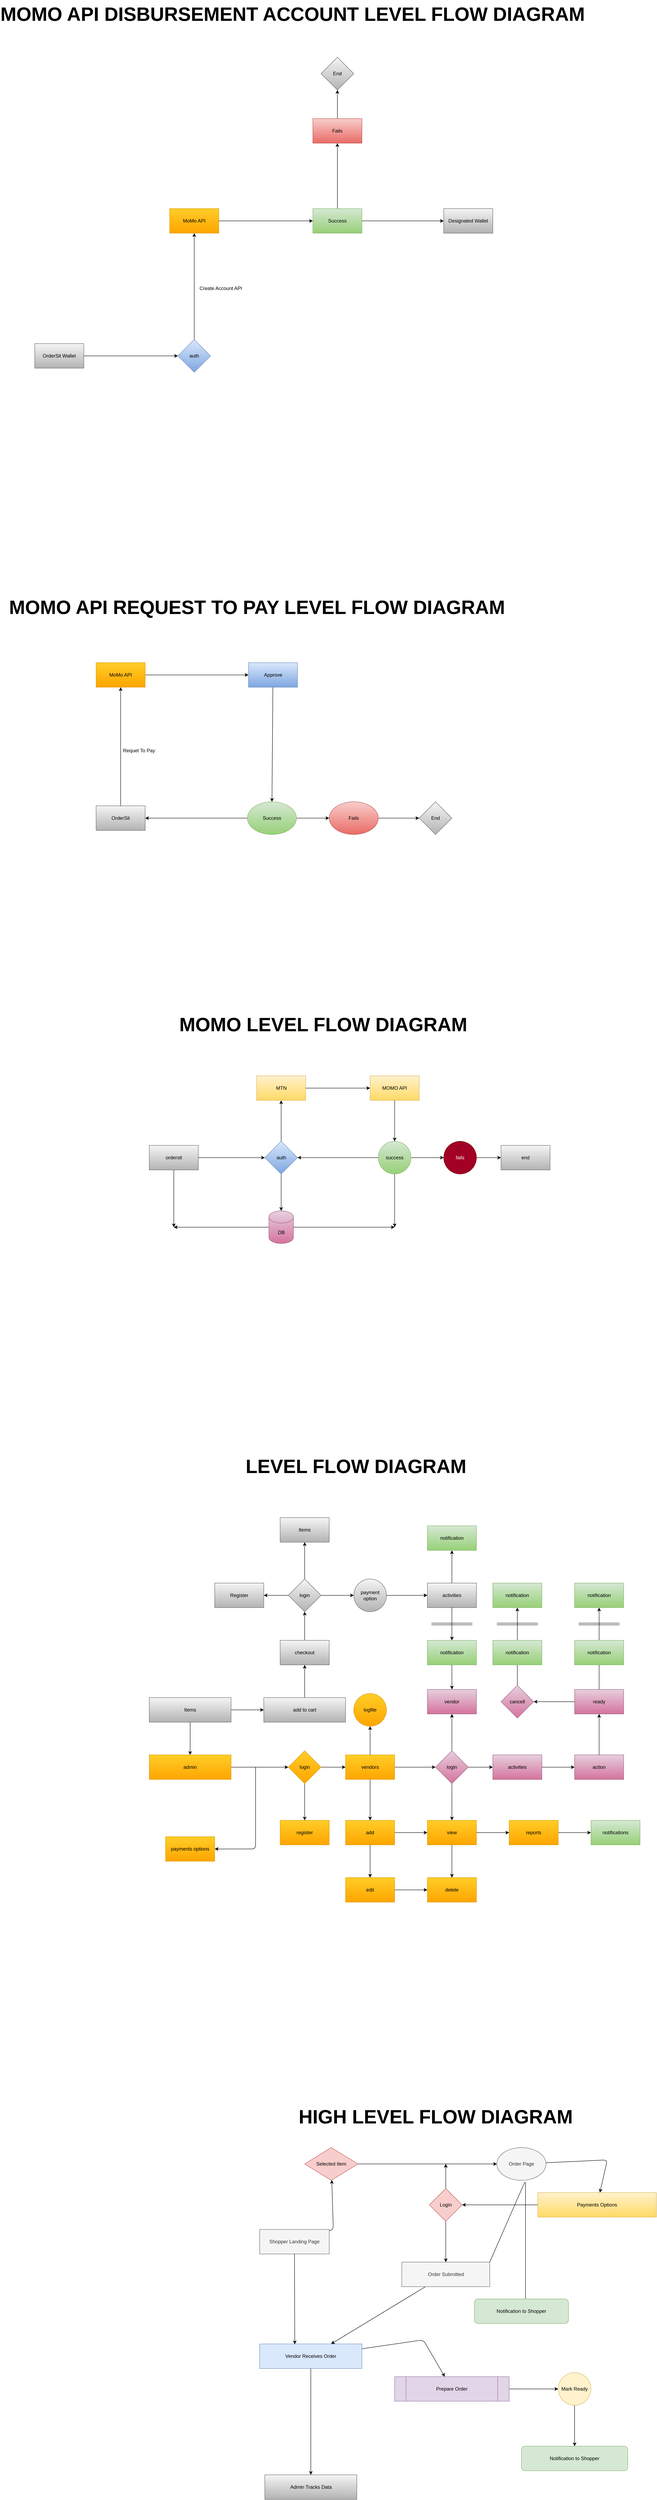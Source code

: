 <mxfile>
    <diagram id="eJ7p1lDQb9AchdX2ezVD" name="Page-1">
        <mxGraphModel dx="2584" dy="6694" grid="1" gridSize="10" guides="1" tooltips="1" connect="1" arrows="1" fold="1" page="1" pageScale="1" pageWidth="850" pageHeight="1100" math="0" shadow="0">
            <root>
                <mxCell id="0"/>
                <mxCell id="1" parent="0"/>
                <mxCell id="4" value="" style="edgeStyle=none;html=1;" edge="1" parent="1" source="2" target="3">
                    <mxGeometry relative="1" as="geometry">
                        <Array as="points">
                            <mxPoint x="50" y="210"/>
                        </Array>
                    </mxGeometry>
                </mxCell>
                <mxCell id="2" value="Shopper Landing Page" style="rounded=0;whiteSpace=wrap;html=1;fillColor=#f5f5f5;fontColor=#333333;strokeColor=#666666;" vertex="1" parent="1">
                    <mxGeometry x="-130" y="210" width="170" height="60" as="geometry"/>
                </mxCell>
                <mxCell id="9" value="" style="edgeStyle=none;html=1;" edge="1" parent="1" source="3" target="11">
                    <mxGeometry relative="1" as="geometry">
                        <mxPoint x="570" y="80" as="targetPoint"/>
                    </mxGeometry>
                </mxCell>
                <mxCell id="3" value="Selected Item" style="rhombus;whiteSpace=wrap;html=1;rounded=0;fillColor=#f8cecc;strokeColor=#b85450;" vertex="1" parent="1">
                    <mxGeometry x="-20" y="10" width="130" height="80" as="geometry"/>
                </mxCell>
                <mxCell id="13" value="" style="edgeStyle=none;html=1;" edge="1" parent="1" source="11" target="12">
                    <mxGeometry relative="1" as="geometry">
                        <Array as="points">
                            <mxPoint x="720" y="40"/>
                        </Array>
                    </mxGeometry>
                </mxCell>
                <mxCell id="11" value="Order Page" style="ellipse;whiteSpace=wrap;html=1;fillColor=#f5f5f5;fontColor=#333333;strokeColor=#666666;" vertex="1" parent="1">
                    <mxGeometry x="450" y="10" width="120" height="80" as="geometry"/>
                </mxCell>
                <mxCell id="15" value="" style="edgeStyle=none;html=1;" edge="1" parent="1" source="12" target="14">
                    <mxGeometry relative="1" as="geometry"/>
                </mxCell>
                <mxCell id="12" value="Payments Options" style="whiteSpace=wrap;html=1;fillColor=#fff2cc;gradientColor=#ffd966;strokeColor=#d6b656;" vertex="1" parent="1">
                    <mxGeometry x="550" y="120" width="290" height="60" as="geometry"/>
                </mxCell>
                <mxCell id="16" style="edgeStyle=none;html=1;" edge="1" parent="1" source="14">
                    <mxGeometry relative="1" as="geometry">
                        <mxPoint x="325" y="50" as="targetPoint"/>
                    </mxGeometry>
                </mxCell>
                <mxCell id="18" value="" style="edgeStyle=none;html=1;" edge="1" parent="1" source="14" target="17">
                    <mxGeometry relative="1" as="geometry"/>
                </mxCell>
                <mxCell id="14" value="Login" style="rhombus;whiteSpace=wrap;html=1;fillColor=#f8cecc;strokeColor=#b85450;" vertex="1" parent="1">
                    <mxGeometry x="285" y="110" width="80" height="80" as="geometry"/>
                </mxCell>
                <mxCell id="21" style="edgeStyle=none;html=1;" edge="1" parent="1" source="17" target="22">
                    <mxGeometry relative="1" as="geometry">
                        <mxPoint x="40" y="520" as="targetPoint"/>
                    </mxGeometry>
                </mxCell>
                <mxCell id="17" value="Order Submitted" style="whiteSpace=wrap;html=1;fillColor=#f5f5f5;fontColor=#333333;strokeColor=#666666;" vertex="1" parent="1">
                    <mxGeometry x="217.5" y="290" width="215" height="60" as="geometry"/>
                </mxCell>
                <mxCell id="19" style="edgeStyle=none;html=1;exitX=1;exitY=0;exitDx=0;exitDy=0;entryX=0.543;entryY=0.167;entryDx=0;entryDy=0;entryPerimeter=0;" edge="1" parent="1" source="17" target="20">
                    <mxGeometry relative="1" as="geometry">
                        <mxPoint x="520" y="290" as="targetPoint"/>
                        <Array as="points">
                            <mxPoint x="520" y="90"/>
                        </Array>
                    </mxGeometry>
                </mxCell>
                <mxCell id="20" value="Notification to Shopper" style="rounded=1;whiteSpace=wrap;html=1;fillColor=#d5e8d4;strokeColor=#82b366;" vertex="1" parent="1">
                    <mxGeometry x="395" y="380" width="230" height="60" as="geometry"/>
                </mxCell>
                <mxCell id="23" style="edgeStyle=none;html=1;" edge="1" parent="1" source="22" target="24">
                    <mxGeometry relative="1" as="geometry">
                        <mxPoint x="300" y="600" as="targetPoint"/>
                        <Array as="points">
                            <mxPoint x="270" y="480"/>
                        </Array>
                    </mxGeometry>
                </mxCell>
                <mxCell id="36" style="edgeStyle=none;html=1;entryX=0.5;entryY=0;entryDx=0;entryDy=0;" edge="1" parent="1" source="22" target="31">
                    <mxGeometry relative="1" as="geometry"/>
                </mxCell>
                <mxCell id="22" value="Vendor Receives Order" style="rounded=0;whiteSpace=wrap;html=1;fillColor=#dae8fc;strokeColor=#6c8ebf;" vertex="1" parent="1">
                    <mxGeometry x="-130" y="490" width="250" height="60" as="geometry"/>
                </mxCell>
                <mxCell id="25" style="edgeStyle=none;html=1;exitX=1;exitY=0.5;exitDx=0;exitDy=0;" edge="1" parent="1" source="24" target="26">
                    <mxGeometry relative="1" as="geometry">
                        <mxPoint x="640" y="600" as="targetPoint"/>
                    </mxGeometry>
                </mxCell>
                <mxCell id="24" value="Prepare Order" style="shape=process;whiteSpace=wrap;html=1;backgroundOutline=1;fillColor=#e1d5e7;strokeColor=#9673a6;" vertex="1" parent="1">
                    <mxGeometry x="200" y="570" width="280" height="60" as="geometry"/>
                </mxCell>
                <mxCell id="28" value="" style="edgeStyle=none;html=1;" edge="1" parent="1" source="26" target="27">
                    <mxGeometry relative="1" as="geometry"/>
                </mxCell>
                <mxCell id="26" value="Mark Ready" style="ellipse;whiteSpace=wrap;html=1;aspect=fixed;fillColor=#fff2cc;strokeColor=#d6b656;" vertex="1" parent="1">
                    <mxGeometry x="600" y="560" width="80" height="80" as="geometry"/>
                </mxCell>
                <mxCell id="27" value="Notification to Shopper" style="rounded=1;whiteSpace=wrap;html=1;fillColor=#d5e8d4;strokeColor=#82b366;" vertex="1" parent="1">
                    <mxGeometry x="510" y="740" width="260" height="60" as="geometry"/>
                </mxCell>
                <mxCell id="29" value="HIGH LEVEL FLOW DIAGRAM" style="text;html=1;align=center;verticalAlign=middle;resizable=0;points=[];autosize=1;strokeColor=none;fillColor=none;fontStyle=1;fontSize=47;" vertex="1" parent="1">
                    <mxGeometry x="-40" y="-100" width="680" height="70" as="geometry"/>
                </mxCell>
                <mxCell id="31" value="Admin Tracks Data" style="rounded=0;whiteSpace=wrap;html=1;fillColor=#f5f5f5;gradientColor=#b3b3b3;strokeColor=#666666;" vertex="1" parent="1">
                    <mxGeometry x="-117.5" y="810" width="225" height="60" as="geometry"/>
                </mxCell>
                <mxCell id="35" style="edgeStyle=none;html=1;entryX=0.343;entryY=0.013;entryDx=0;entryDy=0;entryPerimeter=0;" edge="1" parent="1" source="2" target="22">
                    <mxGeometry relative="1" as="geometry"/>
                </mxCell>
                <mxCell id="39" value="" style="edgeStyle=none;html=1;" edge="1" parent="1" source="37" target="38">
                    <mxGeometry relative="1" as="geometry"/>
                </mxCell>
                <mxCell id="41" value="" style="edgeStyle=none;html=1;" edge="1" parent="1" source="37" target="40">
                    <mxGeometry relative="1" as="geometry"/>
                </mxCell>
                <mxCell id="37" value="Items" style="rounded=0;whiteSpace=wrap;html=1;fillColor=#f5f5f5;gradientColor=#b3b3b3;strokeColor=#666666;" vertex="1" parent="1">
                    <mxGeometry x="-400" y="-1090" width="200" height="60" as="geometry"/>
                </mxCell>
                <mxCell id="77" value="" style="edgeStyle=none;html=1;" edge="1" parent="1" source="38" target="76">
                    <mxGeometry relative="1" as="geometry"/>
                </mxCell>
                <mxCell id="38" value="add to cart" style="rounded=0;whiteSpace=wrap;html=1;fillColor=#f5f5f5;gradientColor=#b3b3b3;strokeColor=#666666;" vertex="1" parent="1">
                    <mxGeometry x="-120" y="-1090" width="200" height="60" as="geometry"/>
                </mxCell>
                <mxCell id="43" value="" style="edgeStyle=none;html=1;" edge="1" parent="1" source="40" target="42">
                    <mxGeometry relative="1" as="geometry"/>
                </mxCell>
                <mxCell id="122" value="" style="edgeStyle=none;html=1;" edge="1" parent="1" target="121">
                    <mxGeometry relative="1" as="geometry">
                        <mxPoint x="-140" y="-920" as="sourcePoint"/>
                        <Array as="points">
                            <mxPoint x="-140" y="-720"/>
                        </Array>
                    </mxGeometry>
                </mxCell>
                <mxCell id="40" value="admin" style="rounded=0;whiteSpace=wrap;html=1;fillColor=#ffcd28;gradientColor=#ffa500;strokeColor=#d79b00;" vertex="1" parent="1">
                    <mxGeometry x="-400" y="-950" width="200" height="60" as="geometry"/>
                </mxCell>
                <mxCell id="45" value="" style="edgeStyle=none;html=1;" edge="1" parent="1" source="42" target="44">
                    <mxGeometry relative="1" as="geometry"/>
                </mxCell>
                <mxCell id="114" value="" style="edgeStyle=none;html=1;" edge="1" parent="1" source="42" target="113">
                    <mxGeometry relative="1" as="geometry"/>
                </mxCell>
                <mxCell id="42" value="login" style="rhombus;whiteSpace=wrap;html=1;rounded=0;fillColor=#ffcd28;gradientColor=#ffa500;strokeColor=#d79b00;" vertex="1" parent="1">
                    <mxGeometry x="-60" y="-960" width="80" height="80" as="geometry"/>
                </mxCell>
                <mxCell id="47" value="" style="edgeStyle=none;html=1;" edge="1" parent="1" source="44" target="46">
                    <mxGeometry relative="1" as="geometry"/>
                </mxCell>
                <mxCell id="49" value="" style="edgeStyle=none;html=1;" edge="1" parent="1" source="44" target="48">
                    <mxGeometry relative="1" as="geometry"/>
                </mxCell>
                <mxCell id="116" value="" style="edgeStyle=none;html=1;" edge="1" parent="1" source="44" target="115">
                    <mxGeometry relative="1" as="geometry"/>
                </mxCell>
                <mxCell id="44" value="vendors" style="whiteSpace=wrap;html=1;rounded=0;fillColor=#ffcd28;gradientColor=#ffa500;strokeColor=#d79b00;" vertex="1" parent="1">
                    <mxGeometry x="80" y="-950" width="120" height="60" as="geometry"/>
                </mxCell>
                <mxCell id="46" value="logfile" style="ellipse;whiteSpace=wrap;html=1;rounded=0;fillColor=#ffcd28;gradientColor=#ffa500;strokeColor=#d79b00;" vertex="1" parent="1">
                    <mxGeometry x="100" y="-1100" width="80" height="80" as="geometry"/>
                </mxCell>
                <mxCell id="51" value="" style="edgeStyle=none;html=1;" edge="1" parent="1" source="48" target="50">
                    <mxGeometry relative="1" as="geometry"/>
                </mxCell>
                <mxCell id="59" value="" style="edgeStyle=none;html=1;" edge="1" parent="1" source="48" target="58">
                    <mxGeometry relative="1" as="geometry"/>
                </mxCell>
                <mxCell id="61" value="" style="edgeStyle=none;html=1;" edge="1" parent="1" source="48" target="60">
                    <mxGeometry relative="1" as="geometry"/>
                </mxCell>
                <mxCell id="48" value="login" style="rhombus;whiteSpace=wrap;html=1;rounded=0;fillColor=#e6d0de;gradientColor=#d5739d;strokeColor=#996185;" vertex="1" parent="1">
                    <mxGeometry x="300" y="-960" width="80" height="80" as="geometry"/>
                </mxCell>
                <mxCell id="69" value="" style="edgeStyle=none;html=1;" edge="1" parent="1" source="50" target="68">
                    <mxGeometry relative="1" as="geometry"/>
                </mxCell>
                <mxCell id="71" value="" style="edgeStyle=none;html=1;" edge="1" parent="1" source="50" target="70">
                    <mxGeometry relative="1" as="geometry"/>
                </mxCell>
                <mxCell id="50" value="view" style="whiteSpace=wrap;html=1;rounded=0;fillColor=#ffcd28;gradientColor=#ffa500;strokeColor=#d79b00;" vertex="1" parent="1">
                    <mxGeometry x="280" y="-790" width="120" height="60" as="geometry"/>
                </mxCell>
                <mxCell id="58" value="vendor" style="whiteSpace=wrap;html=1;rounded=0;fillColor=#e6d0de;gradientColor=#d5739d;strokeColor=#996185;" vertex="1" parent="1">
                    <mxGeometry x="280" y="-1110" width="120" height="60" as="geometry"/>
                </mxCell>
                <mxCell id="65" value="" style="edgeStyle=none;html=1;" edge="1" parent="1" source="60" target="64">
                    <mxGeometry relative="1" as="geometry"/>
                </mxCell>
                <mxCell id="60" value="activities" style="whiteSpace=wrap;html=1;rounded=0;fillColor=#e6d0de;gradientColor=#d5739d;strokeColor=#996185;" vertex="1" parent="1">
                    <mxGeometry x="440" y="-950" width="120" height="60" as="geometry"/>
                </mxCell>
                <mxCell id="67" value="" style="edgeStyle=none;html=1;" edge="1" parent="1" source="64" target="66">
                    <mxGeometry relative="1" as="geometry"/>
                </mxCell>
                <mxCell id="64" value="action" style="whiteSpace=wrap;html=1;rounded=0;fillColor=#e6d0de;gradientColor=#d5739d;strokeColor=#996185;" vertex="1" parent="1">
                    <mxGeometry x="640" y="-950" width="120" height="60" as="geometry"/>
                </mxCell>
                <mxCell id="104" value="" style="edgeStyle=none;html=1;" edge="1" parent="1" source="66" target="103">
                    <mxGeometry relative="1" as="geometry"/>
                </mxCell>
                <mxCell id="106" value="" style="edgeStyle=none;html=1;" edge="1" parent="1" source="66" target="105">
                    <mxGeometry relative="1" as="geometry"/>
                </mxCell>
                <mxCell id="66" value="ready" style="whiteSpace=wrap;html=1;rounded=0;fillColor=#e6d0de;gradientColor=#d5739d;strokeColor=#996185;" vertex="1" parent="1">
                    <mxGeometry x="640" y="-1110" width="120" height="60" as="geometry"/>
                </mxCell>
                <mxCell id="68" value="delete" style="whiteSpace=wrap;html=1;rounded=0;fillColor=#ffcd28;gradientColor=#ffa500;strokeColor=#d79b00;" vertex="1" parent="1">
                    <mxGeometry x="280" y="-650" width="120" height="60" as="geometry"/>
                </mxCell>
                <mxCell id="73" value="" style="edgeStyle=none;html=1;" edge="1" parent="1" source="70" target="72">
                    <mxGeometry relative="1" as="geometry"/>
                </mxCell>
                <mxCell id="70" value="reports" style="whiteSpace=wrap;html=1;rounded=0;fillColor=#ffcd28;gradientColor=#ffa500;strokeColor=#d79b00;" vertex="1" parent="1">
                    <mxGeometry x="480" y="-790" width="120" height="60" as="geometry"/>
                </mxCell>
                <mxCell id="72" value="notifications" style="whiteSpace=wrap;html=1;rounded=0;fillColor=#d5e8d4;gradientColor=#97d077;strokeColor=#82b366;" vertex="1" parent="1">
                    <mxGeometry x="680" y="-790" width="120" height="60" as="geometry"/>
                </mxCell>
                <mxCell id="79" value="" style="edgeStyle=none;html=1;" edge="1" parent="1" source="76" target="78">
                    <mxGeometry relative="1" as="geometry"/>
                </mxCell>
                <mxCell id="76" value="checkout" style="whiteSpace=wrap;html=1;rounded=0;fillColor=#f5f5f5;gradientColor=#b3b3b3;strokeColor=#666666;" vertex="1" parent="1">
                    <mxGeometry x="-80" y="-1230" width="120" height="60" as="geometry"/>
                </mxCell>
                <mxCell id="81" value="" style="edgeStyle=none;html=1;" edge="1" parent="1" source="78" target="80">
                    <mxGeometry relative="1" as="geometry"/>
                </mxCell>
                <mxCell id="83" value="" style="edgeStyle=none;html=1;" edge="1" parent="1" source="78" target="86">
                    <mxGeometry relative="1" as="geometry">
                        <mxPoint x="80" y="-1340" as="targetPoint"/>
                    </mxGeometry>
                </mxCell>
                <mxCell id="89" value="" style="edgeStyle=none;html=1;" edge="1" parent="1" source="78" target="88">
                    <mxGeometry relative="1" as="geometry"/>
                </mxCell>
                <mxCell id="78" value="login" style="rhombus;whiteSpace=wrap;html=1;rounded=0;fillColor=#f5f5f5;gradientColor=#b3b3b3;strokeColor=#666666;" vertex="1" parent="1">
                    <mxGeometry x="-60" y="-1380" width="80" height="80" as="geometry"/>
                </mxCell>
                <mxCell id="80" value="Register" style="whiteSpace=wrap;html=1;rounded=0;fillColor=#f5f5f5;gradientColor=#b3b3b3;strokeColor=#666666;" vertex="1" parent="1">
                    <mxGeometry x="-240" y="-1370" width="120" height="60" as="geometry"/>
                </mxCell>
                <mxCell id="85" value="" style="edgeStyle=none;html=1;" edge="1" parent="1" target="84">
                    <mxGeometry relative="1" as="geometry">
                        <mxPoint x="200" y="-1340" as="sourcePoint"/>
                    </mxGeometry>
                </mxCell>
                <mxCell id="92" value="" style="edgeStyle=none;html=1;" edge="1" parent="1" source="84" target="91">
                    <mxGeometry relative="1" as="geometry"/>
                </mxCell>
                <mxCell id="94" value="" style="edgeStyle=none;html=1;entryX=0.5;entryY=0;entryDx=0;entryDy=0;" edge="1" parent="1" source="100" target="58">
                    <mxGeometry relative="1" as="geometry">
                        <mxPoint x="340" y="-1230" as="targetPoint"/>
                    </mxGeometry>
                </mxCell>
                <mxCell id="84" value="activities" style="whiteSpace=wrap;html=1;rounded=0;fillColor=#f5f5f5;gradientColor=#b3b3b3;strokeColor=#666666;" vertex="1" parent="1">
                    <mxGeometry x="280" y="-1370" width="120" height="60" as="geometry"/>
                </mxCell>
                <mxCell id="87" value="" style="edgeStyle=none;html=1;" edge="1" parent="1" source="86" target="84">
                    <mxGeometry relative="1" as="geometry"/>
                </mxCell>
                <mxCell id="86" value="payment option" style="ellipse;whiteSpace=wrap;html=1;aspect=fixed;fillColor=#f5f5f5;gradientColor=#b3b3b3;strokeColor=#666666;" vertex="1" parent="1">
                    <mxGeometry x="100" y="-1380" width="80" height="80" as="geometry"/>
                </mxCell>
                <mxCell id="88" value="Items" style="whiteSpace=wrap;html=1;rounded=0;fillColor=#f5f5f5;gradientColor=#b3b3b3;strokeColor=#666666;" vertex="1" parent="1">
                    <mxGeometry x="-80" y="-1530" width="120" height="60" as="geometry"/>
                </mxCell>
                <mxCell id="91" value="notification" style="whiteSpace=wrap;html=1;rounded=0;fillColor=#d5e8d4;gradientColor=#97d077;strokeColor=#82b366;" vertex="1" parent="1">
                    <mxGeometry x="280" y="-1510" width="120" height="60" as="geometry"/>
                </mxCell>
                <mxCell id="96" value="" style="shape=link;html=1;" edge="1" parent="1">
                    <mxGeometry width="100" relative="1" as="geometry">
                        <mxPoint x="290" y="-1270" as="sourcePoint"/>
                        <mxPoint x="390" y="-1270" as="targetPoint"/>
                    </mxGeometry>
                </mxCell>
                <mxCell id="102" value="" style="edgeStyle=none;html=1;entryX=0.5;entryY=0;entryDx=0;entryDy=0;" edge="1" parent="1" source="84" target="100">
                    <mxGeometry relative="1" as="geometry">
                        <mxPoint x="340" y="-1310" as="sourcePoint"/>
                        <mxPoint x="340" y="-1110" as="targetPoint"/>
                    </mxGeometry>
                </mxCell>
                <mxCell id="100" value="notification" style="whiteSpace=wrap;html=1;rounded=0;fillColor=#d5e8d4;gradientColor=#97d077;strokeColor=#82b366;" vertex="1" parent="1">
                    <mxGeometry x="280" y="-1230" width="120" height="60" as="geometry"/>
                </mxCell>
                <mxCell id="108" value="" style="edgeStyle=none;html=1;" edge="1" parent="1" source="103" target="107">
                    <mxGeometry relative="1" as="geometry"/>
                </mxCell>
                <mxCell id="103" value="cancell" style="rhombus;whiteSpace=wrap;html=1;rounded=0;fillColor=#e6d0de;gradientColor=#d5739d;strokeColor=#996185;" vertex="1" parent="1">
                    <mxGeometry x="460" y="-1120" width="80" height="80" as="geometry"/>
                </mxCell>
                <mxCell id="105" value="notification" style="whiteSpace=wrap;html=1;rounded=0;fillColor=#d5e8d4;gradientColor=#97d077;strokeColor=#82b366;" vertex="1" parent="1">
                    <mxGeometry x="640" y="-1370" width="120" height="60" as="geometry"/>
                </mxCell>
                <mxCell id="107" value="notification" style="whiteSpace=wrap;html=1;rounded=0;fillColor=#d5e8d4;gradientColor=#97d077;strokeColor=#82b366;" vertex="1" parent="1">
                    <mxGeometry x="440" y="-1370" width="120" height="60" as="geometry"/>
                </mxCell>
                <mxCell id="109" value="" style="shape=link;html=1;" edge="1" parent="1">
                    <mxGeometry width="100" relative="1" as="geometry">
                        <mxPoint x="450" y="-1270" as="sourcePoint"/>
                        <mxPoint x="550" y="-1270" as="targetPoint"/>
                    </mxGeometry>
                </mxCell>
                <mxCell id="110" value="" style="shape=link;html=1;" edge="1" parent="1">
                    <mxGeometry width="100" relative="1" as="geometry">
                        <mxPoint x="650" y="-1270" as="sourcePoint"/>
                        <mxPoint x="750" y="-1270" as="targetPoint"/>
                    </mxGeometry>
                </mxCell>
                <mxCell id="111" value="notification" style="whiteSpace=wrap;html=1;rounded=0;fillColor=#d5e8d4;gradientColor=#97d077;strokeColor=#82b366;" vertex="1" parent="1">
                    <mxGeometry x="440" y="-1230" width="120" height="60" as="geometry"/>
                </mxCell>
                <mxCell id="112" value="notification" style="whiteSpace=wrap;html=1;rounded=0;fillColor=#d5e8d4;gradientColor=#97d077;strokeColor=#82b366;" vertex="1" parent="1">
                    <mxGeometry x="640" y="-1230" width="120" height="60" as="geometry"/>
                </mxCell>
                <mxCell id="113" value="register" style="whiteSpace=wrap;html=1;rounded=0;fillColor=#ffcd28;gradientColor=#ffa500;strokeColor=#d79b00;" vertex="1" parent="1">
                    <mxGeometry x="-80" y="-790" width="120" height="60" as="geometry"/>
                </mxCell>
                <mxCell id="117" value="" style="edgeStyle=none;html=1;" edge="1" parent="1" source="115" target="50">
                    <mxGeometry relative="1" as="geometry"/>
                </mxCell>
                <mxCell id="119" value="" style="edgeStyle=none;html=1;" edge="1" parent="1" source="115" target="118">
                    <mxGeometry relative="1" as="geometry"/>
                </mxCell>
                <mxCell id="115" value="add" style="whiteSpace=wrap;html=1;rounded=0;fillColor=#ffcd28;gradientColor=#ffa500;strokeColor=#d79b00;" vertex="1" parent="1">
                    <mxGeometry x="80" y="-790" width="120" height="60" as="geometry"/>
                </mxCell>
                <mxCell id="120" value="" style="edgeStyle=none;html=1;" edge="1" parent="1" source="118" target="68">
                    <mxGeometry relative="1" as="geometry"/>
                </mxCell>
                <mxCell id="118" value="edit" style="whiteSpace=wrap;html=1;rounded=0;fillColor=#ffcd28;gradientColor=#ffa500;strokeColor=#d79b00;" vertex="1" parent="1">
                    <mxGeometry x="80" y="-650" width="120" height="60" as="geometry"/>
                </mxCell>
                <mxCell id="121" value="payments options" style="whiteSpace=wrap;html=1;rounded=0;fillColor=#ffcd28;gradientColor=#ffa500;strokeColor=#d79b00;" vertex="1" parent="1">
                    <mxGeometry x="-360" y="-750" width="120" height="60" as="geometry"/>
                </mxCell>
                <mxCell id="123" value="LEVEL FLOW DIAGRAM" style="text;html=1;align=center;verticalAlign=middle;resizable=0;points=[];autosize=1;strokeColor=none;fillColor=none;fontStyle=1;fontSize=47;" vertex="1" parent="1">
                    <mxGeometry x="-170" y="-1690" width="550" height="70" as="geometry"/>
                </mxCell>
                <mxCell id="126" value="" style="edgeStyle=none;html=1;" edge="1" parent="1" source="124" target="131">
                    <mxGeometry relative="1" as="geometry">
                        <mxPoint x="-200" y="-2410" as="targetPoint"/>
                    </mxGeometry>
                </mxCell>
                <mxCell id="154" value="" style="edgeStyle=none;html=1;" edge="1" parent="1" source="124">
                    <mxGeometry relative="1" as="geometry">
                        <mxPoint x="-340" y="-2240" as="targetPoint"/>
                    </mxGeometry>
                </mxCell>
                <mxCell id="124" value="ordersit" style="whiteSpace=wrap;html=1;fillColor=#f5f5f5;gradientColor=#b3b3b3;strokeColor=#666666;" vertex="1" parent="1">
                    <mxGeometry x="-400" y="-2440" width="120" height="60" as="geometry"/>
                </mxCell>
                <mxCell id="133" value="" style="edgeStyle=none;html=1;" edge="1" parent="1" source="131" target="132">
                    <mxGeometry relative="1" as="geometry"/>
                </mxCell>
                <mxCell id="137" value="" style="edgeStyle=none;html=1;" edge="1" parent="1" source="131">
                    <mxGeometry relative="1" as="geometry">
                        <mxPoint x="-77.5" y="-2280" as="targetPoint"/>
                    </mxGeometry>
                </mxCell>
                <mxCell id="131" value="auth" style="rhombus;whiteSpace=wrap;html=1;fillColor=#dae8fc;gradientColor=#7ea6e0;strokeColor=#6c8ebf;" vertex="1" parent="1">
                    <mxGeometry x="-117.5" y="-2450" width="80" height="80" as="geometry"/>
                </mxCell>
                <mxCell id="135" value="" style="edgeStyle=none;html=1;" edge="1" parent="1" source="132" target="134">
                    <mxGeometry relative="1" as="geometry"/>
                </mxCell>
                <mxCell id="132" value="MTN" style="whiteSpace=wrap;html=1;fillColor=#fff2cc;gradientColor=#ffd966;strokeColor=#d6b656;" vertex="1" parent="1">
                    <mxGeometry x="-137.5" y="-2610" width="120" height="60" as="geometry"/>
                </mxCell>
                <mxCell id="140" value="" style="edgeStyle=none;html=1;" edge="1" parent="1" source="134" target="139">
                    <mxGeometry relative="1" as="geometry"/>
                </mxCell>
                <mxCell id="134" value="MOMO API" style="whiteSpace=wrap;html=1;fillColor=#fff2cc;gradientColor=#ffd966;strokeColor=#d6b656;" vertex="1" parent="1">
                    <mxGeometry x="140" y="-2610" width="120" height="60" as="geometry"/>
                </mxCell>
                <mxCell id="150" value="" style="edgeStyle=none;html=1;" edge="1" parent="1" source="138">
                    <mxGeometry relative="1" as="geometry">
                        <mxPoint x="200" y="-2240" as="targetPoint"/>
                    </mxGeometry>
                </mxCell>
                <mxCell id="152" value="" style="edgeStyle=none;html=1;" edge="1" parent="1" source="138">
                    <mxGeometry relative="1" as="geometry">
                        <mxPoint x="-340" y="-2240" as="targetPoint"/>
                    </mxGeometry>
                </mxCell>
                <mxCell id="138" value="DB" style="shape=cylinder3;whiteSpace=wrap;html=1;boundedLbl=1;backgroundOutline=1;size=15;fillColor=#e6d0de;gradientColor=#d5739d;strokeColor=#996185;" vertex="1" parent="1">
                    <mxGeometry x="-107.5" y="-2280" width="60" height="80" as="geometry"/>
                </mxCell>
                <mxCell id="142" value="" style="edgeStyle=none;html=1;entryX=1;entryY=0.5;entryDx=0;entryDy=0;" edge="1" parent="1" source="139" target="131">
                    <mxGeometry relative="1" as="geometry">
                        <mxPoint x="100" y="-2410" as="targetPoint"/>
                    </mxGeometry>
                </mxCell>
                <mxCell id="144" value="" style="edgeStyle=none;html=1;" edge="1" parent="1" source="139" target="143">
                    <mxGeometry relative="1" as="geometry"/>
                </mxCell>
                <mxCell id="148" value="" style="edgeStyle=none;html=1;" edge="1" parent="1" source="139">
                    <mxGeometry relative="1" as="geometry">
                        <mxPoint x="200" y="-2240" as="targetPoint"/>
                    </mxGeometry>
                </mxCell>
                <mxCell id="139" value="success" style="ellipse;whiteSpace=wrap;html=1;fillColor=#d5e8d4;gradientColor=#97d077;strokeColor=#82b366;" vertex="1" parent="1">
                    <mxGeometry x="160" y="-2450" width="80" height="80" as="geometry"/>
                </mxCell>
                <mxCell id="146" value="" style="edgeStyle=none;html=1;" edge="1" parent="1" source="143" target="145">
                    <mxGeometry relative="1" as="geometry"/>
                </mxCell>
                <mxCell id="143" value="fails" style="ellipse;whiteSpace=wrap;html=1;fillColor=#a20025;fontColor=#ffffff;strokeColor=#6F0000;" vertex="1" parent="1">
                    <mxGeometry x="320" y="-2450" width="80" height="80" as="geometry"/>
                </mxCell>
                <mxCell id="145" value="end" style="whiteSpace=wrap;html=1;fillColor=#f5f5f5;gradientColor=#b3b3b3;strokeColor=#666666;" vertex="1" parent="1">
                    <mxGeometry x="460" y="-2440" width="120" height="60" as="geometry"/>
                </mxCell>
                <mxCell id="155" value="MOMO LEVEL FLOW DIAGRAM" style="text;html=1;align=center;verticalAlign=middle;resizable=0;points=[];autosize=1;strokeColor=none;fillColor=none;fontStyle=1;fontSize=47;" vertex="1" parent="1">
                    <mxGeometry x="-330" y="-2770" width="710" height="70" as="geometry"/>
                </mxCell>
                <mxCell id="160" value="" style="edgeStyle=none;html=1;" edge="1" parent="1" source="156" target="159">
                    <mxGeometry relative="1" as="geometry"/>
                </mxCell>
                <mxCell id="156" value="OrderSit" style="whiteSpace=wrap;html=1;fillColor=#f5f5f5;gradientColor=#b3b3b3;strokeColor=#666666;" vertex="1" parent="1">
                    <mxGeometry x="-530" y="-3270" width="120" height="60" as="geometry"/>
                </mxCell>
                <mxCell id="163" value="" style="edgeStyle=none;html=1;" edge="1" parent="1" source="159" target="162">
                    <mxGeometry relative="1" as="geometry"/>
                </mxCell>
                <mxCell id="159" value="MoMo API" style="whiteSpace=wrap;html=1;fillColor=#ffcd28;gradientColor=#ffa500;strokeColor=#d79b00;" vertex="1" parent="1">
                    <mxGeometry x="-530" y="-3620" width="120" height="60" as="geometry"/>
                </mxCell>
                <mxCell id="161" value="Requet To Pay" style="text;html=1;align=center;verticalAlign=middle;whiteSpace=wrap;rounded=0;" vertex="1" parent="1">
                    <mxGeometry x="-475" y="-3420" width="100" height="30" as="geometry"/>
                </mxCell>
                <mxCell id="165" value="" style="edgeStyle=none;html=1;entryX=0.5;entryY=0;entryDx=0;entryDy=0;" edge="1" parent="1" source="162" target="166">
                    <mxGeometry relative="1" as="geometry">
                        <mxPoint x="-97.5" y="-3270" as="targetPoint"/>
                    </mxGeometry>
                </mxCell>
                <mxCell id="162" value="Approve" style="whiteSpace=wrap;html=1;fillColor=#dae8fc;gradientColor=#7ea6e0;strokeColor=#6c8ebf;" vertex="1" parent="1">
                    <mxGeometry x="-157.5" y="-3620" width="120" height="60" as="geometry"/>
                </mxCell>
                <mxCell id="168" value="" style="edgeStyle=none;html=1;entryX=1;entryY=0.5;entryDx=0;entryDy=0;" edge="1" parent="1" source="166" target="156">
                    <mxGeometry relative="1" as="geometry">
                        <mxPoint x="-240" y="-3240" as="targetPoint"/>
                    </mxGeometry>
                </mxCell>
                <mxCell id="170" value="" style="edgeStyle=none;html=1;" edge="1" parent="1" source="166" target="169">
                    <mxGeometry relative="1" as="geometry"/>
                </mxCell>
                <mxCell id="166" value="Success" style="ellipse;whiteSpace=wrap;html=1;fillColor=#d5e8d4;gradientColor=#97d077;strokeColor=#82b366;" vertex="1" parent="1">
                    <mxGeometry x="-160" y="-3280" width="120" height="80" as="geometry"/>
                </mxCell>
                <mxCell id="172" value="" style="edgeStyle=none;html=1;" edge="1" parent="1" source="169" target="171">
                    <mxGeometry relative="1" as="geometry"/>
                </mxCell>
                <mxCell id="169" value="Fails" style="ellipse;whiteSpace=wrap;html=1;fillColor=#f8cecc;gradientColor=#ea6b66;strokeColor=#b85450;" vertex="1" parent="1">
                    <mxGeometry x="40" y="-3280" width="120" height="80" as="geometry"/>
                </mxCell>
                <mxCell id="171" value="End" style="rhombus;whiteSpace=wrap;html=1;fillColor=#f5f5f5;gradientColor=#b3b3b3;strokeColor=#666666;" vertex="1" parent="1">
                    <mxGeometry x="260" y="-3280" width="80" height="80" as="geometry"/>
                </mxCell>
                <mxCell id="173" value="MOMO API REQUEST TO PAY LEVEL FLOW DIAGRAM" style="text;html=1;align=center;verticalAlign=middle;resizable=0;points=[];autosize=1;strokeColor=none;fillColor=none;fontStyle=1;fontSize=47;" vertex="1" parent="1">
                    <mxGeometry x="-747.5" y="-3790" width="1220" height="70" as="geometry"/>
                </mxCell>
                <mxCell id="178" value="" style="edgeStyle=none;html=1;" edge="1" parent="1" source="174" target="177">
                    <mxGeometry relative="1" as="geometry"/>
                </mxCell>
                <mxCell id="174" value="OrderSit Wallet" style="whiteSpace=wrap;html=1;fillColor=#f5f5f5;gradientColor=#b3b3b3;strokeColor=#666666;" vertex="1" parent="1">
                    <mxGeometry x="-680" y="-4400" width="120" height="60" as="geometry"/>
                </mxCell>
                <mxCell id="180" value="" style="edgeStyle=none;html=1;" edge="1" parent="1" source="177" target="179">
                    <mxGeometry relative="1" as="geometry"/>
                </mxCell>
                <mxCell id="177" value="auth" style="rhombus;whiteSpace=wrap;html=1;fillColor=#dae8fc;gradientColor=#7ea6e0;strokeColor=#6c8ebf;" vertex="1" parent="1">
                    <mxGeometry x="-330" y="-4410" width="80" height="80" as="geometry"/>
                </mxCell>
                <mxCell id="183" value="" style="edgeStyle=none;html=1;" edge="1" parent="1" source="179" target="182">
                    <mxGeometry relative="1" as="geometry"/>
                </mxCell>
                <mxCell id="179" value="MoMo API" style="whiteSpace=wrap;html=1;fillColor=#ffcd28;gradientColor=#ffa500;strokeColor=#d79b00;" vertex="1" parent="1">
                    <mxGeometry x="-350" y="-4730" width="120" height="60" as="geometry"/>
                </mxCell>
                <mxCell id="181" value="Create Account API" style="text;html=1;align=center;verticalAlign=middle;whiteSpace=wrap;rounded=0;" vertex="1" parent="1">
                    <mxGeometry x="-290" y="-4550" width="130" height="30" as="geometry"/>
                </mxCell>
                <mxCell id="185" value="" style="edgeStyle=none;html=1;" edge="1" parent="1" source="182" target="184">
                    <mxGeometry relative="1" as="geometry"/>
                </mxCell>
                <mxCell id="189" value="" style="edgeStyle=none;html=1;" edge="1" parent="1" source="182" target="188">
                    <mxGeometry relative="1" as="geometry"/>
                </mxCell>
                <mxCell id="182" value="Success" style="whiteSpace=wrap;html=1;fillColor=#d5e8d4;gradientColor=#97d077;strokeColor=#82b366;" vertex="1" parent="1">
                    <mxGeometry y="-4730" width="120" height="60" as="geometry"/>
                </mxCell>
                <mxCell id="187" value="" style="edgeStyle=none;html=1;" edge="1" parent="1" source="184" target="186">
                    <mxGeometry relative="1" as="geometry"/>
                </mxCell>
                <mxCell id="184" value="Fails" style="whiteSpace=wrap;html=1;fillColor=#f8cecc;gradientColor=#ea6b66;strokeColor=#b85450;" vertex="1" parent="1">
                    <mxGeometry y="-4950" width="120" height="60" as="geometry"/>
                </mxCell>
                <mxCell id="186" value="End" style="rhombus;whiteSpace=wrap;html=1;fillColor=#f5f5f5;gradientColor=#b3b3b3;strokeColor=#666666;" vertex="1" parent="1">
                    <mxGeometry x="20" y="-5100" width="80" height="80" as="geometry"/>
                </mxCell>
                <mxCell id="188" value="Designated Wallet" style="whiteSpace=wrap;html=1;fillColor=#f5f5f5;gradientColor=#b3b3b3;strokeColor=#666666;" vertex="1" parent="1">
                    <mxGeometry x="320" y="-4730" width="120" height="60" as="geometry"/>
                </mxCell>
                <mxCell id="190" value="MOMO API DISBURSEMENT ACCOUNT LEVEL FLOW DIAGRAM" style="text;html=1;align=center;verticalAlign=middle;resizable=0;points=[];autosize=1;strokeColor=none;fillColor=none;fontStyle=1;fontSize=47;" vertex="1" parent="1">
                    <mxGeometry x="-765" y="-5240" width="1430" height="70" as="geometry"/>
                </mxCell>
            </root>
        </mxGraphModel>
    </diagram>
</mxfile>